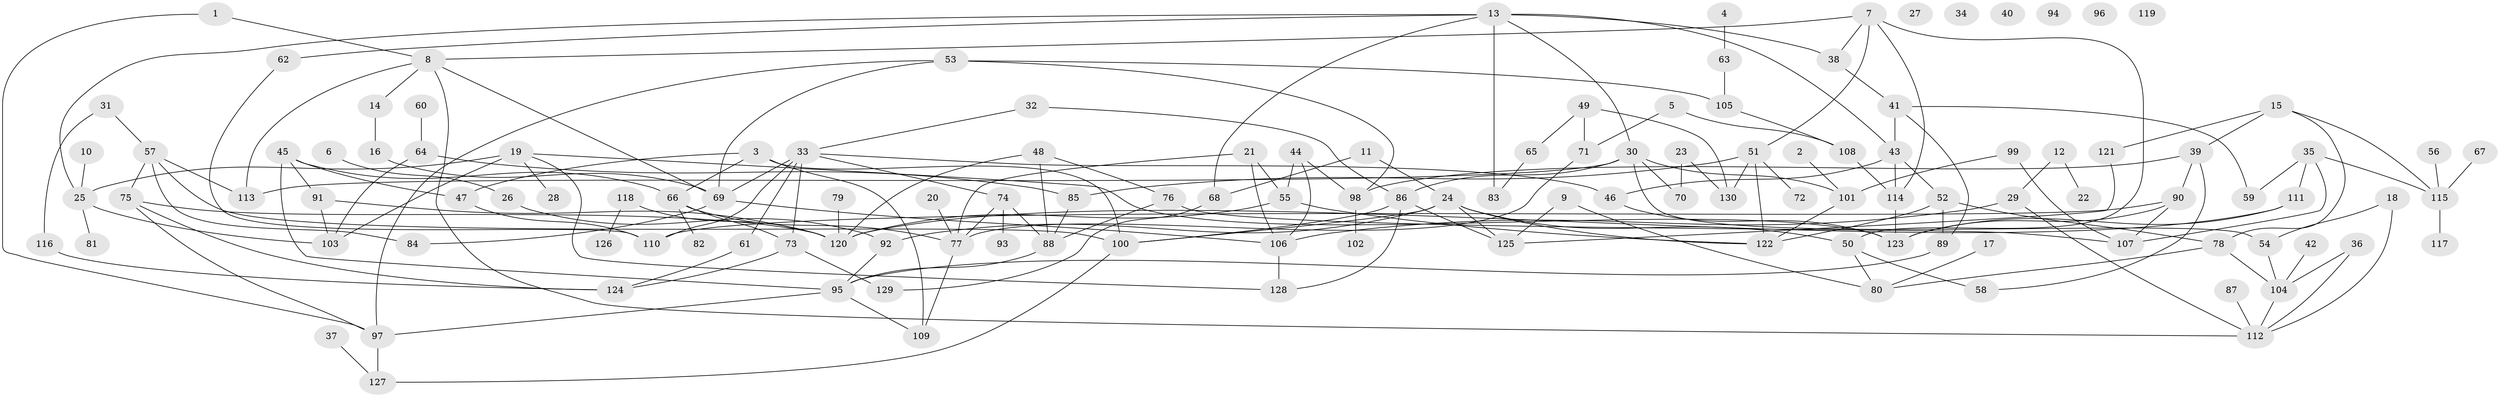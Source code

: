 // coarse degree distribution, {5: 0.1320754716981132, 1: 0.2641509433962264, 9: 0.018867924528301886, 7: 0.05660377358490566, 17: 0.018867924528301886, 3: 0.09433962264150944, 2: 0.1509433962264151, 16: 0.018867924528301886, 12: 0.03773584905660377, 13: 0.018867924528301886, 0: 0.11320754716981132, 6: 0.018867924528301886, 4: 0.05660377358490566}
// Generated by graph-tools (version 1.1) at 2025/16/03/04/25 18:16:38]
// undirected, 130 vertices, 195 edges
graph export_dot {
graph [start="1"]
  node [color=gray90,style=filled];
  1;
  2;
  3;
  4;
  5;
  6;
  7;
  8;
  9;
  10;
  11;
  12;
  13;
  14;
  15;
  16;
  17;
  18;
  19;
  20;
  21;
  22;
  23;
  24;
  25;
  26;
  27;
  28;
  29;
  30;
  31;
  32;
  33;
  34;
  35;
  36;
  37;
  38;
  39;
  40;
  41;
  42;
  43;
  44;
  45;
  46;
  47;
  48;
  49;
  50;
  51;
  52;
  53;
  54;
  55;
  56;
  57;
  58;
  59;
  60;
  61;
  62;
  63;
  64;
  65;
  66;
  67;
  68;
  69;
  70;
  71;
  72;
  73;
  74;
  75;
  76;
  77;
  78;
  79;
  80;
  81;
  82;
  83;
  84;
  85;
  86;
  87;
  88;
  89;
  90;
  91;
  92;
  93;
  94;
  95;
  96;
  97;
  98;
  99;
  100;
  101;
  102;
  103;
  104;
  105;
  106;
  107;
  108;
  109;
  110;
  111;
  112;
  113;
  114;
  115;
  116;
  117;
  118;
  119;
  120;
  121;
  122;
  123;
  124;
  125;
  126;
  127;
  128;
  129;
  130;
  1 -- 8;
  1 -- 97;
  2 -- 101;
  3 -- 47;
  3 -- 66;
  3 -- 100;
  3 -- 109;
  4 -- 63;
  5 -- 71;
  5 -- 108;
  6 -- 26;
  7 -- 8;
  7 -- 38;
  7 -- 50;
  7 -- 51;
  7 -- 114;
  8 -- 14;
  8 -- 69;
  8 -- 112;
  8 -- 113;
  9 -- 80;
  9 -- 125;
  10 -- 25;
  11 -- 24;
  11 -- 68;
  12 -- 22;
  12 -- 29;
  13 -- 25;
  13 -- 30;
  13 -- 38;
  13 -- 43;
  13 -- 62;
  13 -- 68;
  13 -- 83;
  14 -- 16;
  15 -- 39;
  15 -- 78;
  15 -- 115;
  15 -- 121;
  16 -- 69;
  17 -- 80;
  18 -- 54;
  18 -- 112;
  19 -- 25;
  19 -- 28;
  19 -- 103;
  19 -- 123;
  19 -- 128;
  20 -- 77;
  21 -- 55;
  21 -- 77;
  21 -- 106;
  23 -- 70;
  23 -- 130;
  24 -- 50;
  24 -- 92;
  24 -- 100;
  24 -- 122;
  24 -- 125;
  25 -- 81;
  25 -- 103;
  26 -- 92;
  29 -- 106;
  29 -- 112;
  30 -- 54;
  30 -- 70;
  30 -- 86;
  30 -- 101;
  30 -- 113;
  31 -- 57;
  31 -- 116;
  32 -- 33;
  32 -- 86;
  33 -- 46;
  33 -- 61;
  33 -- 69;
  33 -- 73;
  33 -- 74;
  33 -- 110;
  35 -- 59;
  35 -- 107;
  35 -- 111;
  35 -- 115;
  36 -- 104;
  36 -- 112;
  37 -- 127;
  38 -- 41;
  39 -- 58;
  39 -- 90;
  39 -- 98;
  41 -- 43;
  41 -- 59;
  41 -- 89;
  42 -- 104;
  43 -- 46;
  43 -- 52;
  43 -- 114;
  44 -- 55;
  44 -- 98;
  44 -- 106;
  45 -- 47;
  45 -- 66;
  45 -- 91;
  45 -- 95;
  46 -- 123;
  47 -- 110;
  48 -- 76;
  48 -- 88;
  48 -- 120;
  49 -- 65;
  49 -- 71;
  49 -- 130;
  50 -- 58;
  50 -- 80;
  51 -- 72;
  51 -- 85;
  51 -- 122;
  51 -- 130;
  52 -- 78;
  52 -- 89;
  52 -- 122;
  53 -- 69;
  53 -- 97;
  53 -- 98;
  53 -- 105;
  54 -- 104;
  55 -- 120;
  55 -- 122;
  56 -- 115;
  57 -- 75;
  57 -- 84;
  57 -- 100;
  57 -- 113;
  60 -- 64;
  61 -- 124;
  62 -- 110;
  63 -- 105;
  64 -- 85;
  64 -- 103;
  65 -- 83;
  66 -- 73;
  66 -- 77;
  66 -- 82;
  67 -- 115;
  68 -- 129;
  69 -- 84;
  69 -- 106;
  71 -- 77;
  73 -- 124;
  73 -- 129;
  74 -- 77;
  74 -- 88;
  74 -- 93;
  75 -- 97;
  75 -- 120;
  75 -- 124;
  76 -- 88;
  76 -- 107;
  77 -- 109;
  78 -- 80;
  78 -- 104;
  79 -- 120;
  85 -- 88;
  86 -- 100;
  86 -- 125;
  86 -- 128;
  87 -- 112;
  88 -- 95;
  89 -- 95;
  90 -- 107;
  90 -- 110;
  90 -- 123;
  91 -- 103;
  91 -- 120;
  92 -- 95;
  95 -- 97;
  95 -- 109;
  97 -- 127;
  98 -- 102;
  99 -- 101;
  99 -- 107;
  100 -- 127;
  101 -- 122;
  104 -- 112;
  105 -- 108;
  106 -- 128;
  108 -- 114;
  111 -- 120;
  111 -- 123;
  114 -- 123;
  115 -- 117;
  116 -- 124;
  118 -- 120;
  118 -- 126;
  121 -- 125;
}
